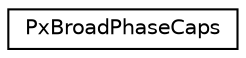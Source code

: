 digraph "Graphical Class Hierarchy"
{
  edge [fontname="Helvetica",fontsize="10",labelfontname="Helvetica",labelfontsize="10"];
  node [fontname="Helvetica",fontsize="10",shape=record];
  rankdir="LR";
  Node0 [label="PxBroadPhaseCaps",height=0.2,width=0.4,color="black", fillcolor="white", style="filled",URL="$structPxBroadPhaseCaps.html",tooltip="Caps class for broad phase. "];
}
